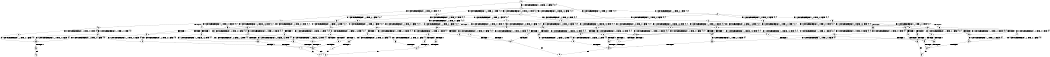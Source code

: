 digraph BCG {
size = "7, 10.5";
center = TRUE;
node [shape = circle];
0 [peripheries = 2];
0 -> 1 [label = "EX !0 !ATOMIC_EXCH_BRANCH (1, +1, TRUE, +0, 1, TRUE) !{0, 1}"];
0 -> 2 [label = "EX !1 !ATOMIC_EXCH_BRANCH (1, +0, FALSE, +1, 3, FALSE) !{0, 1}"];
0 -> 3 [label = "EX !0 !ATOMIC_EXCH_BRANCH (1, +1, TRUE, +0, 1, TRUE) !{0, 1}"];
1 -> 4 [label = "EX !0 !ATOMIC_EXCH_BRANCH (1, +1, TRUE, +0, 1, FALSE) !{0, 1}"];
1 -> 5 [label = "EX !1 !ATOMIC_EXCH_BRANCH (1, +0, FALSE, +1, 3, TRUE) !{0, 1}"];
1 -> 6 [label = "EX !0 !ATOMIC_EXCH_BRANCH (1, +1, TRUE, +0, 1, FALSE) !{0, 1}"];
2 -> 7 [label = "EX !1 !ATOMIC_EXCH_BRANCH (1, +0, TRUE, +0, 1, TRUE) !{0, 1}"];
2 -> 8 [label = "EX !0 !ATOMIC_EXCH_BRANCH (1, +1, TRUE, +0, 1, TRUE) !{0, 1}"];
2 -> 9 [label = "EX !0 !ATOMIC_EXCH_BRANCH (1, +1, TRUE, +0, 1, TRUE) !{0, 1}"];
3 -> 10 [label = "EX !1 !ATOMIC_EXCH_BRANCH (1, +0, FALSE, +1, 3, TRUE) !{0, 1}"];
3 -> 6 [label = "EX !0 !ATOMIC_EXCH_BRANCH (1, +1, TRUE, +0, 1, FALSE) !{0, 1}"];
3 -> 11 [label = "EX !1 !ATOMIC_EXCH_BRANCH (1, +0, FALSE, +1, 3, TRUE) !{0, 1}"];
4 -> 12 [label = "EX !1 !ATOMIC_EXCH_BRANCH (1, +0, FALSE, +1, 3, TRUE) !{0, 1}"];
4 -> 13 [label = "TERMINATE !0"];
5 -> 14 [label = "EX !0 !ATOMIC_EXCH_BRANCH (1, +1, TRUE, +0, 1, FALSE) !{0, 1}"];
5 -> 15 [label = "TERMINATE !1"];
5 -> 16 [label = "EX !0 !ATOMIC_EXCH_BRANCH (1, +1, TRUE, +0, 1, FALSE) !{0, 1}"];
6 -> 17 [label = "EX !1 !ATOMIC_EXCH_BRANCH (1, +0, FALSE, +1, 3, TRUE) !{0, 1}"];
6 -> 18 [label = "EX !1 !ATOMIC_EXCH_BRANCH (1, +0, FALSE, +1, 3, TRUE) !{0, 1}"];
6 -> 19 [label = "TERMINATE !0"];
7 -> 2 [label = "EX !1 !ATOMIC_EXCH_BRANCH (1, +0, FALSE, +1, 3, FALSE) !{0, 1}"];
7 -> 20 [label = "EX !0 !ATOMIC_EXCH_BRANCH (1, +1, TRUE, +0, 1, TRUE) !{0, 1}"];
7 -> 21 [label = "EX !0 !ATOMIC_EXCH_BRANCH (1, +1, TRUE, +0, 1, TRUE) !{0, 1}"];
8 -> 22 [label = "EX !0 !ATOMIC_EXCH_BRANCH (1, +1, TRUE, +0, 1, FALSE) !{0, 1}"];
8 -> 23 [label = "EX !1 !ATOMIC_EXCH_BRANCH (1, +0, TRUE, +0, 1, FALSE) !{0, 1}"];
8 -> 24 [label = "EX !0 !ATOMIC_EXCH_BRANCH (1, +1, TRUE, +0, 1, FALSE) !{0, 1}"];
9 -> 25 [label = "EX !1 !ATOMIC_EXCH_BRANCH (1, +0, TRUE, +0, 1, FALSE) !{0, 1}"];
9 -> 24 [label = "EX !0 !ATOMIC_EXCH_BRANCH (1, +1, TRUE, +0, 1, FALSE) !{0, 1}"];
9 -> 26 [label = "EX !1 !ATOMIC_EXCH_BRANCH (1, +0, TRUE, +0, 1, FALSE) !{0, 1}"];
10 -> 27 [label = "EX !0 !ATOMIC_EXCH_BRANCH (1, +1, TRUE, +0, 1, FALSE) !{0, 1}"];
10 -> 28 [label = "TERMINATE !1"];
10 -> 16 [label = "EX !0 !ATOMIC_EXCH_BRANCH (1, +1, TRUE, +0, 1, FALSE) !{0, 1}"];
11 -> 16 [label = "EX !0 !ATOMIC_EXCH_BRANCH (1, +1, TRUE, +0, 1, FALSE) !{0, 1}"];
11 -> 29 [label = "TERMINATE !1"];
12 -> 30 [label = "TERMINATE !0"];
12 -> 31 [label = "TERMINATE !1"];
13 -> 32 [label = "EX !1 !ATOMIC_EXCH_BRANCH (1, +0, FALSE, +1, 3, TRUE) !{1}"];
13 -> 33 [label = "EX !1 !ATOMIC_EXCH_BRANCH (1, +0, FALSE, +1, 3, TRUE) !{1}"];
14 -> 30 [label = "TERMINATE !0"];
14 -> 31 [label = "TERMINATE !1"];
15 -> 34 [label = "EX !0 !ATOMIC_EXCH_BRANCH (1, +1, TRUE, +0, 1, FALSE) !{0}"];
15 -> 35 [label = "EX !0 !ATOMIC_EXCH_BRANCH (1, +1, TRUE, +0, 1, FALSE) !{0}"];
16 -> 36 [label = "TERMINATE !0"];
16 -> 37 [label = "TERMINATE !1"];
17 -> 38 [label = "TERMINATE !0"];
17 -> 39 [label = "TERMINATE !1"];
18 -> 36 [label = "TERMINATE !0"];
18 -> 37 [label = "TERMINATE !1"];
19 -> 40 [label = "EX !1 !ATOMIC_EXCH_BRANCH (1, +0, FALSE, +1, 3, TRUE) !{1}"];
20 -> 41 [label = "EX !0 !ATOMIC_EXCH_BRANCH (1, +1, TRUE, +0, 1, FALSE) !{0, 1}"];
20 -> 5 [label = "EX !1 !ATOMIC_EXCH_BRANCH (1, +0, FALSE, +1, 3, TRUE) !{0, 1}"];
20 -> 42 [label = "EX !0 !ATOMIC_EXCH_BRANCH (1, +1, TRUE, +0, 1, FALSE) !{0, 1}"];
21 -> 10 [label = "EX !1 !ATOMIC_EXCH_BRANCH (1, +0, FALSE, +1, 3, TRUE) !{0, 1}"];
21 -> 42 [label = "EX !0 !ATOMIC_EXCH_BRANCH (1, +1, TRUE, +0, 1, FALSE) !{0, 1}"];
21 -> 11 [label = "EX !1 !ATOMIC_EXCH_BRANCH (1, +0, FALSE, +1, 3, TRUE) !{0, 1}"];
22 -> 43 [label = "EX !1 !ATOMIC_EXCH_BRANCH (1, +0, TRUE, +0, 1, FALSE) !{0, 1}"];
22 -> 44 [label = "TERMINATE !0"];
23 -> 45 [label = "EX !0 !ATOMIC_EXCH_BRANCH (1, +1, TRUE, +0, 1, TRUE) !{0, 1}"];
23 -> 46 [label = "TERMINATE !1"];
23 -> 47 [label = "EX !0 !ATOMIC_EXCH_BRANCH (1, +1, TRUE, +0, 1, TRUE) !{0, 1}"];
24 -> 48 [label = "EX !1 !ATOMIC_EXCH_BRANCH (1, +0, TRUE, +0, 1, FALSE) !{0, 1}"];
24 -> 49 [label = "EX !1 !ATOMIC_EXCH_BRANCH (1, +0, TRUE, +0, 1, FALSE) !{0, 1}"];
24 -> 50 [label = "TERMINATE !0"];
25 -> 51 [label = "EX !0 !ATOMIC_EXCH_BRANCH (1, +1, TRUE, +0, 1, TRUE) !{0, 1}"];
25 -> 52 [label = "TERMINATE !1"];
25 -> 47 [label = "EX !0 !ATOMIC_EXCH_BRANCH (1, +1, TRUE, +0, 1, TRUE) !{0, 1}"];
26 -> 47 [label = "EX !0 !ATOMIC_EXCH_BRANCH (1, +1, TRUE, +0, 1, TRUE) !{0, 1}"];
26 -> 53 [label = "TERMINATE !1"];
27 -> 38 [label = "TERMINATE !0"];
27 -> 39 [label = "TERMINATE !1"];
28 -> 54 [label = "EX !0 !ATOMIC_EXCH_BRANCH (1, +1, TRUE, +0, 1, FALSE) !{0}"];
29 -> 55 [label = "EX !0 !ATOMIC_EXCH_BRANCH (1, +1, TRUE, +0, 1, FALSE) !{0}"];
30 -> 56 [label = "TERMINATE !1"];
31 -> 56 [label = "TERMINATE !0"];
32 -> 56 [label = "TERMINATE !1"];
33 -> 57 [label = "TERMINATE !1"];
34 -> 56 [label = "TERMINATE !0"];
35 -> 58 [label = "TERMINATE !0"];
36 -> 59 [label = "TERMINATE !1"];
37 -> 59 [label = "TERMINATE !0"];
38 -> 60 [label = "TERMINATE !1"];
39 -> 60 [label = "TERMINATE !0"];
40 -> 59 [label = "TERMINATE !1"];
41 -> 12 [label = "EX !1 !ATOMIC_EXCH_BRANCH (1, +0, FALSE, +1, 3, TRUE) !{0, 1}"];
41 -> 61 [label = "TERMINATE !0"];
42 -> 17 [label = "EX !1 !ATOMIC_EXCH_BRANCH (1, +0, FALSE, +1, 3, TRUE) !{0, 1}"];
42 -> 18 [label = "EX !1 !ATOMIC_EXCH_BRANCH (1, +0, FALSE, +1, 3, TRUE) !{0, 1}"];
42 -> 62 [label = "TERMINATE !0"];
43 -> 63 [label = "TERMINATE !0"];
43 -> 64 [label = "TERMINATE !1"];
44 -> 65 [label = "EX !1 !ATOMIC_EXCH_BRANCH (1, +0, TRUE, +0, 1, FALSE) !{1}"];
44 -> 66 [label = "EX !1 !ATOMIC_EXCH_BRANCH (1, +0, TRUE, +0, 1, FALSE) !{1}"];
45 -> 14 [label = "EX !0 !ATOMIC_EXCH_BRANCH (1, +1, TRUE, +0, 1, FALSE) !{0, 1}"];
45 -> 15 [label = "TERMINATE !1"];
45 -> 16 [label = "EX !0 !ATOMIC_EXCH_BRANCH (1, +1, TRUE, +0, 1, FALSE) !{0, 1}"];
46 -> 67 [label = "EX !0 !ATOMIC_EXCH_BRANCH (1, +1, TRUE, +0, 1, TRUE) !{0}"];
46 -> 68 [label = "EX !0 !ATOMIC_EXCH_BRANCH (1, +1, TRUE, +0, 1, TRUE) !{0}"];
47 -> 16 [label = "EX !0 !ATOMIC_EXCH_BRANCH (1, +1, TRUE, +0, 1, FALSE) !{0, 1}"];
47 -> 29 [label = "TERMINATE !1"];
48 -> 69 [label = "TERMINATE !0"];
48 -> 70 [label = "TERMINATE !1"];
49 -> 71 [label = "TERMINATE !0"];
49 -> 72 [label = "TERMINATE !1"];
50 -> 73 [label = "EX !1 !ATOMIC_EXCH_BRANCH (1, +0, TRUE, +0, 1, FALSE) !{1}"];
51 -> 27 [label = "EX !0 !ATOMIC_EXCH_BRANCH (1, +1, TRUE, +0, 1, FALSE) !{0, 1}"];
51 -> 28 [label = "TERMINATE !1"];
51 -> 16 [label = "EX !0 !ATOMIC_EXCH_BRANCH (1, +1, TRUE, +0, 1, FALSE) !{0, 1}"];
52 -> 74 [label = "EX !0 !ATOMIC_EXCH_BRANCH (1, +1, TRUE, +0, 1, TRUE) !{0}"];
53 -> 75 [label = "EX !0 !ATOMIC_EXCH_BRANCH (1, +1, TRUE, +0, 1, TRUE) !{0}"];
54 -> 60 [label = "TERMINATE !0"];
55 -> 59 [label = "TERMINATE !0"];
56 -> 76 [label = "exit"];
57 -> 77 [label = "exit"];
58 -> 78 [label = "exit"];
59 -> 79 [label = "exit"];
60 -> 80 [label = "exit"];
61 -> 32 [label = "EX !1 !ATOMIC_EXCH_BRANCH (1, +0, FALSE, +1, 3, TRUE) !{1}"];
61 -> 33 [label = "EX !1 !ATOMIC_EXCH_BRANCH (1, +0, FALSE, +1, 3, TRUE) !{1}"];
62 -> 40 [label = "EX !1 !ATOMIC_EXCH_BRANCH (1, +0, FALSE, +1, 3, TRUE) !{1}"];
63 -> 81 [label = "TERMINATE !1"];
64 -> 81 [label = "TERMINATE !0"];
65 -> 81 [label = "TERMINATE !1"];
66 -> 82 [label = "TERMINATE !1"];
67 -> 34 [label = "EX !0 !ATOMIC_EXCH_BRANCH (1, +1, TRUE, +0, 1, FALSE) !{0}"];
67 -> 35 [label = "EX !0 !ATOMIC_EXCH_BRANCH (1, +1, TRUE, +0, 1, FALSE) !{0}"];
68 -> 35 [label = "EX !0 !ATOMIC_EXCH_BRANCH (1, +1, TRUE, +0, 1, FALSE) !{0}"];
69 -> 83 [label = "TERMINATE !1"];
70 -> 83 [label = "TERMINATE !0"];
71 -> 84 [label = "TERMINATE !1"];
72 -> 84 [label = "TERMINATE !0"];
73 -> 84 [label = "TERMINATE !1"];
74 -> 54 [label = "EX !0 !ATOMIC_EXCH_BRANCH (1, +1, TRUE, +0, 1, FALSE) !{0}"];
75 -> 55 [label = "EX !0 !ATOMIC_EXCH_BRANCH (1, +1, TRUE, +0, 1, FALSE) !{0}"];
81 -> 76 [label = "exit"];
82 -> 77 [label = "exit"];
83 -> 80 [label = "exit"];
84 -> 79 [label = "exit"];
}
